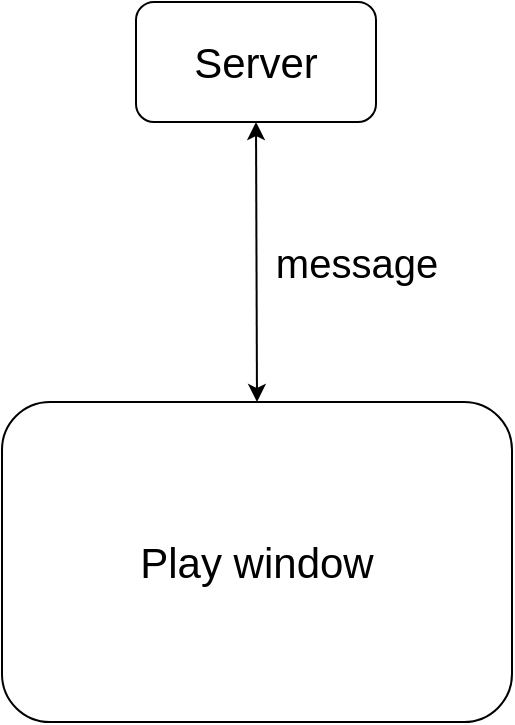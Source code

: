 <mxfile version="21.4.0" type="device">
  <diagram name="Page-1" id="2noeE2SHjC90f5eLnEJZ">
    <mxGraphModel dx="1326" dy="830" grid="1" gridSize="10" guides="1" tooltips="1" connect="1" arrows="1" fold="1" page="1" pageScale="1" pageWidth="827" pageHeight="1169" math="0" shadow="0">
      <root>
        <mxCell id="0" />
        <mxCell id="1" parent="0" />
        <mxCell id="AnJVzxNqPgu1LW581LVv-1" value="&lt;font style=&quot;font-size: 21px;&quot;&gt;Server&lt;/font&gt;" style="rounded=1;whiteSpace=wrap;html=1;" parent="1" vertex="1">
          <mxGeometry x="387" y="110" width="120" height="60" as="geometry" />
        </mxCell>
        <mxCell id="MXd_mWaot6TiRnAVHc5d-1" value="&lt;font style=&quot;font-size: 21px;&quot;&gt;Play window&lt;/font&gt;" style="rounded=1;whiteSpace=wrap;html=1;" parent="1" vertex="1">
          <mxGeometry x="320" y="310" width="255" height="160" as="geometry" />
        </mxCell>
        <mxCell id="MXd_mWaot6TiRnAVHc5d-2" value="" style="endArrow=classic;startArrow=classic;html=1;rounded=0;exitX=0.5;exitY=0;exitDx=0;exitDy=0;entryX=0.5;entryY=1;entryDx=0;entryDy=0;" parent="1" source="MXd_mWaot6TiRnAVHc5d-1" target="AnJVzxNqPgu1LW581LVv-1" edge="1">
          <mxGeometry width="50" height="50" relative="1" as="geometry">
            <mxPoint x="432" y="280" as="sourcePoint" />
            <mxPoint x="482" y="230" as="targetPoint" />
          </mxGeometry>
        </mxCell>
        <mxCell id="MXd_mWaot6TiRnAVHc5d-3" value="&lt;font style=&quot;&quot;&gt;&lt;font style=&quot;font-size: 20px;&quot;&gt;message&lt;/font&gt;&lt;br&gt;&lt;/font&gt;" style="text;html=1;align=center;verticalAlign=middle;resizable=0;points=[];autosize=1;" parent="1" vertex="1">
          <mxGeometry x="447" y="220" width="100" height="40" as="geometry" />
        </mxCell>
      </root>
    </mxGraphModel>
  </diagram>
</mxfile>
